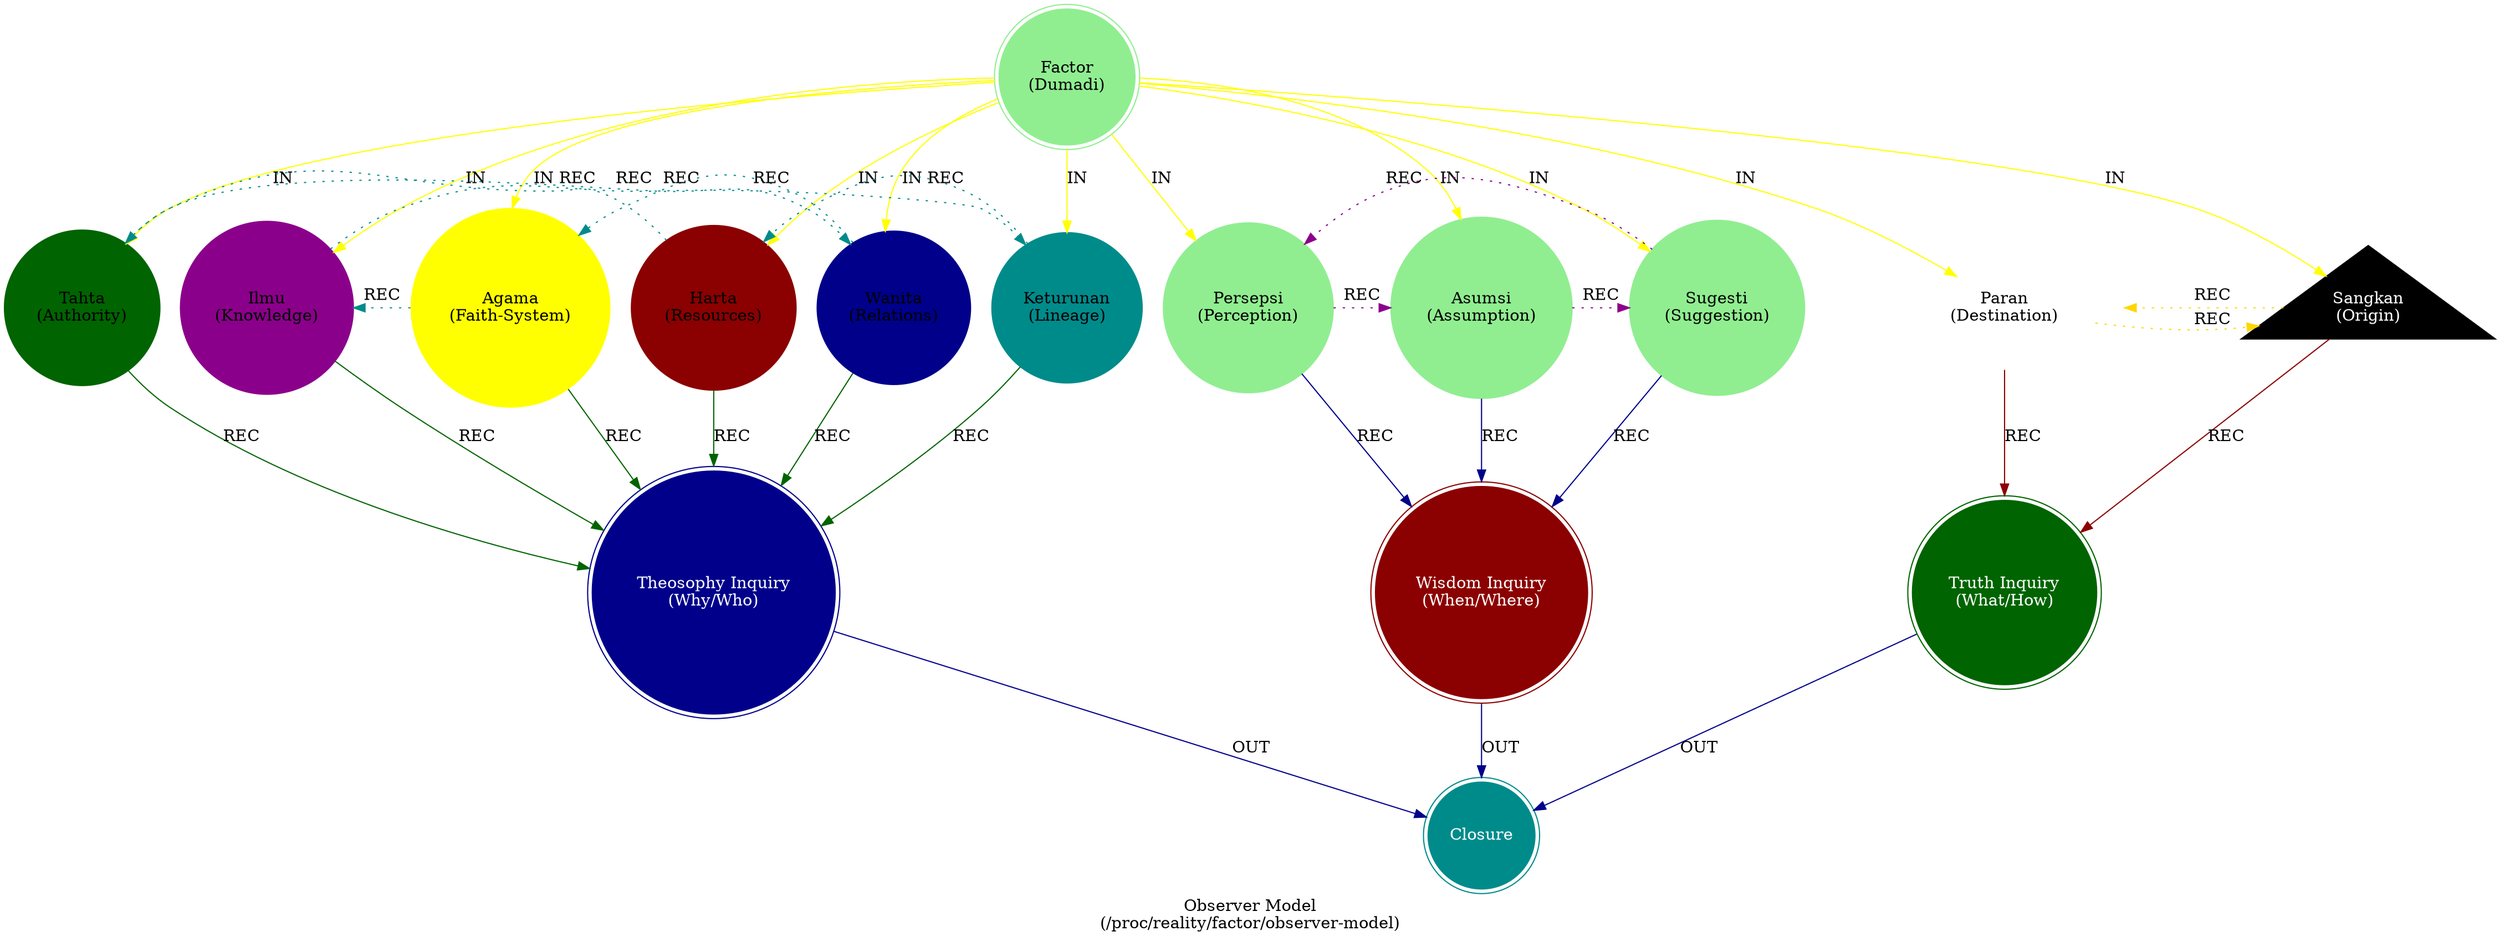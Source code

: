 strict digraph G {
    label = "Observer Model\n(/proc/reality/factor/observer-model)";
    style = filled;
    color = lightgray;
    node [shape = circle; style = filled; color = lightgreen;];
    
    // Sangkan paraning dumadi.
    // Nava manunggal nastiti ning tyas.
    // Suradira jayadiningrat lebur dening pangastuti.
    // memayu hayuning bawana
    // manunggal kawula ning gusti.
    // (ꦱꦁꦏꦤ꧀ꦥꦫꦤꦶꦁꦢꦸꦩꦢꦶꦱꦁꦏꦤ꧀ꦥꦫꦤꦶꦁꦢꦸꦩꦢꦶꦤꦮꦩꦤꦸꦁꦒꦭ꧀ꦤꦱ꧀ꦠꦶꦠꦶꦔꦶꦁꦠꦾꦱ꧀ꦯꦹꦫꦢꦶꦫꦗꦪꦢꦶꦤꦶꦁꦫꦠ꧀ꦭꦺꦧꦸꦂꦢꦺꦤꦶꦁꦥꦔꦱ꧀ꦠꦸꦠꦶꦩꦼꦩꦪꦸꦲꦪꦸꦤꦶꦁꦧꦮꦤꦩꦤꦸꦁꦒꦭ꧀ꦏꦮꦸꦭꦔꦶꦁꦒꦸꦱ꧀ꦠꦶ)
    // Truth and Wisdom also give further context to "Sangkan Paraning Dumadi" beyond what "Factor" provided.
    spark_0_observer_seed_t [label = "Factor\n(Dumadi)";shape = doublecircle;comment = "";];
    spark_1_observer_seed_t [label = "Harta\n(Resources)";shape = circle;color = darkred;comment = "";];
    spark_2_observer_seed_t [label = "Tahta\n(Authority)";shape = circle;color = darkgreen;comment = "";];
    spark_3_observer_seed_t [label = "Asumsi\n(Assumption)";shape = circle;comment = "";];
    spark_4_observer_seed_t [label = "Wanita\n(Relations)";shape = circle;color = darkblue;comment = "";];
    spark_5_observer_seed_t [label = "Keturunan\n(Lineage)";shape = circle;color = darkcyan;comment = "";];
    spark_6_observer_seed_t [label = "Sugesti\n(Suggestion)";shape = circle;comment = "";];
    spark_7_observer_seed_t [label = "Ilmu\n(Knowledge)";shape = circle;color = darkmagenta;comment = "";];
    spark_8_observer_seed_t [label = "Agama\n(Faith-System)";shape = circle;color = yellow;comment = "";];
    spark_9_observer_seed_t [label = "Persepsi\n(Perception)";shape = circle;comment = "";];
    spark_a_observer_seed_t [label = "Sangkan\n(Origin)";shape = triangle;color = black;fontcolor = white;comment = "";];
    spark_b_observer_seed_t [label = "Paran\n(Destination)";shape = invtriangle;color = white;comment = "";];
    spark_c_observer_seed_t [label = "Truth Inquiry\n(What/How)";shape = doublecircle;color = darkgreen;style = filled;fontcolor = white;];
    spark_d_observer_seed_t [label = "Theosophy Inquiry\n(Why/Who)";shape = doublecircle;color = darkblue;style = filled;fontcolor = white;];
    spark_e_observer_seed_t [label = "Wisdom Inquiry\n(When/Where)";shape = doublecircle;color = darkred;style = filled;fontcolor = white;];
    spark_f_observer_seed_t [label = "Closure";shape = doublecircle;color = darkcyan;style = filled;fontcolor = white;];
    
    // IN = Input
    // OUT = Output
    // REC = Recursion
    spark_0_observer_seed_t -> {spark_a_observer_seed_t spark_b_observer_seed_t spark_1_observer_seed_t spark_2_observer_seed_t spark_3_observer_seed_t spark_4_observer_seed_t spark_5_observer_seed_t spark_6_observer_seed_t spark_7_observer_seed_t spark_8_observer_seed_t spark_9_observer_seed_t} [label = "IN"; color = yellow; comment = "";];
    
    {spark_a_observer_seed_t spark_b_observer_seed_t} -> spark_c_observer_seed_t [label = "REC"; color = darkred; comment = "";];
    {spark_1_observer_seed_t spark_2_observer_seed_t spark_4_observer_seed_t spark_8_observer_seed_t spark_7_observer_seed_t spark_5_observer_seed_t} -> spark_d_observer_seed_t [label = "REC"; color = darkgreen; comment = "";];
    {spark_3_observer_seed_t spark_6_observer_seed_t spark_9_observer_seed_t} -> spark_e_observer_seed_t [label = "REC"; color = darkblue; comment = "";];
    
    spark_1_observer_seed_t -> spark_2_observer_seed_t -> spark_4_observer_seed_t -> spark_8_observer_seed_t -> spark_7_observer_seed_t -> spark_5_observer_seed_t -> spark_1_observer_seed_t [label = "REC"; color = darkcyan; comment = ""; style = dotted; constraint = false;];
    spark_3_observer_seed_t -> spark_6_observer_seed_t -> spark_9_observer_seed_t -> spark_3_observer_seed_t [label = "REC"; color = darkmagenta; comment = ""; style = dotted; constraint = false;];
    spark_a_observer_seed_t -> spark_b_observer_seed_t -> spark_a_observer_seed_t [label = "REC"; color = gold; comment = ""; style = dotted; constraint = false;];
    
    {spark_c_observer_seed_t spark_d_observer_seed_t spark_e_observer_seed_t} -> spark_f_observer_seed_t [label = "OUT"; color = darkblue; comment = "";];
}